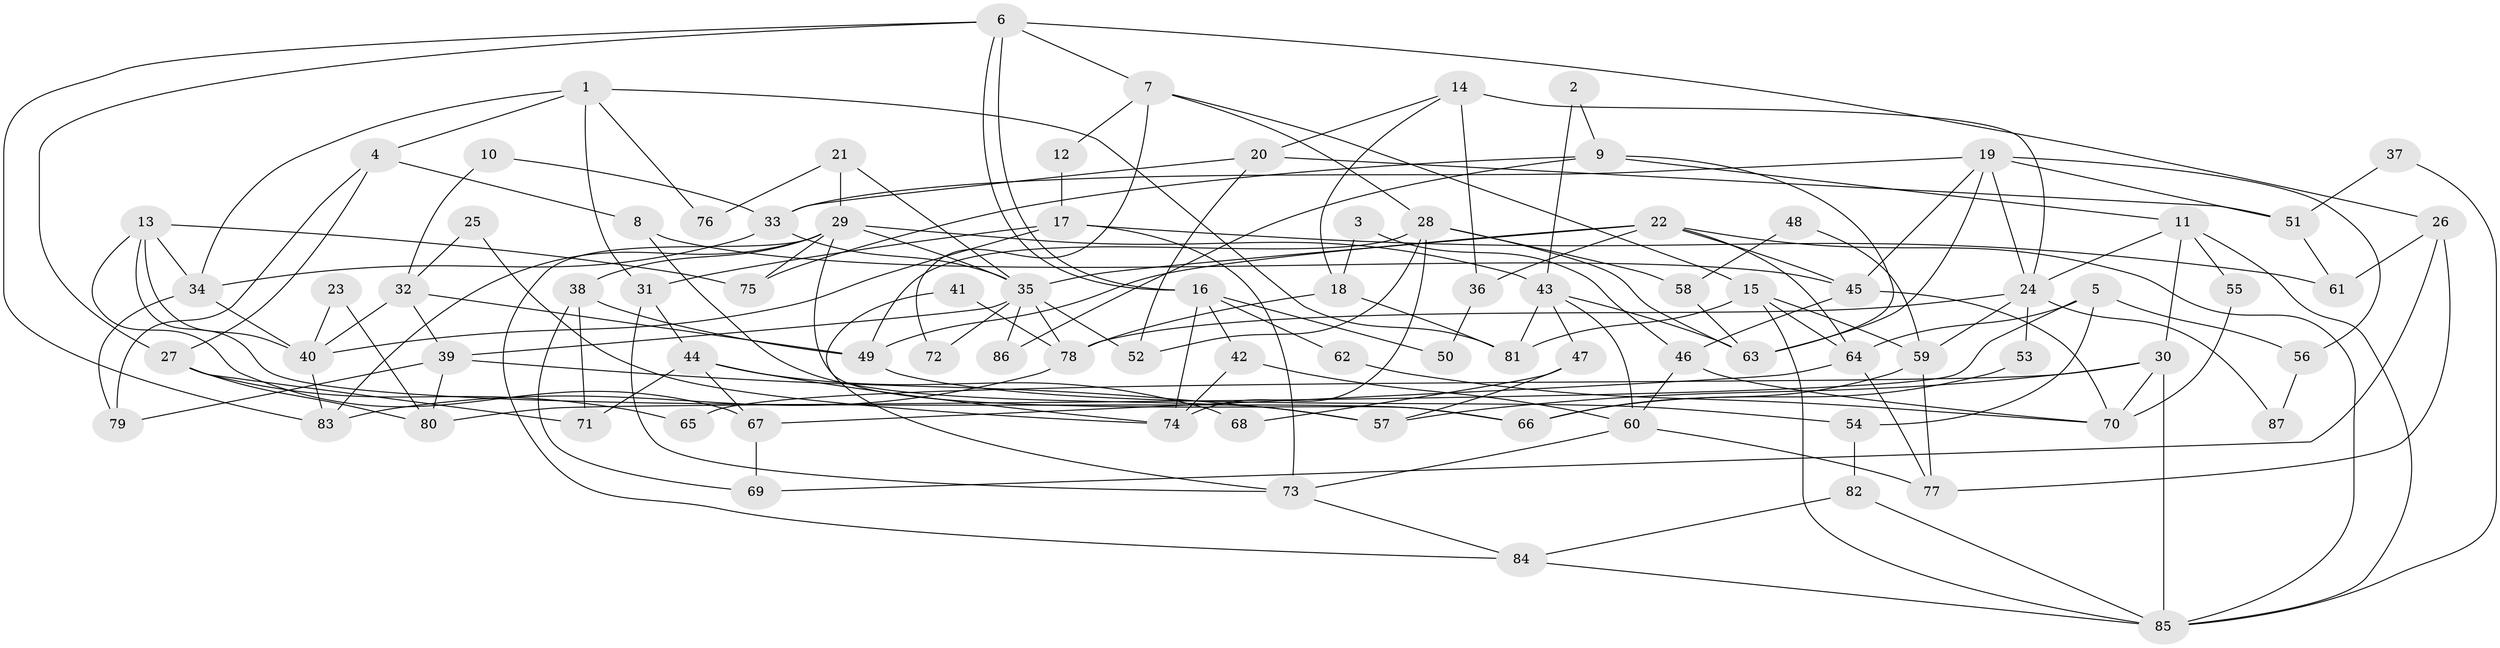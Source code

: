 // coarse degree distribution, {4: 0.15555555555555556, 7: 0.06666666666666667, 3: 0.15555555555555556, 5: 0.15555555555555556, 6: 0.044444444444444446, 10: 0.022222222222222223, 13: 0.022222222222222223, 11: 0.022222222222222223, 2: 0.24444444444444444, 17: 0.022222222222222223, 8: 0.044444444444444446, 9: 0.044444444444444446}
// Generated by graph-tools (version 1.1) at 2025/43/03/06/25 01:43:20]
// undirected, 87 vertices, 174 edges
graph export_dot {
graph [start="1"]
  node [color=gray90,style=filled];
  1;
  2;
  3;
  4;
  5;
  6;
  7;
  8;
  9;
  10;
  11;
  12;
  13;
  14;
  15;
  16;
  17;
  18;
  19;
  20;
  21;
  22;
  23;
  24;
  25;
  26;
  27;
  28;
  29;
  30;
  31;
  32;
  33;
  34;
  35;
  36;
  37;
  38;
  39;
  40;
  41;
  42;
  43;
  44;
  45;
  46;
  47;
  48;
  49;
  50;
  51;
  52;
  53;
  54;
  55;
  56;
  57;
  58;
  59;
  60;
  61;
  62;
  63;
  64;
  65;
  66;
  67;
  68;
  69;
  70;
  71;
  72;
  73;
  74;
  75;
  76;
  77;
  78;
  79;
  80;
  81;
  82;
  83;
  84;
  85;
  86;
  87;
  1 -- 81;
  1 -- 4;
  1 -- 31;
  1 -- 34;
  1 -- 76;
  2 -- 43;
  2 -- 9;
  3 -- 18;
  3 -- 46;
  4 -- 27;
  4 -- 79;
  4 -- 8;
  5 -- 80;
  5 -- 64;
  5 -- 54;
  5 -- 56;
  6 -- 16;
  6 -- 16;
  6 -- 83;
  6 -- 7;
  6 -- 26;
  6 -- 27;
  7 -- 28;
  7 -- 12;
  7 -- 15;
  7 -- 72;
  8 -- 57;
  8 -- 45;
  9 -- 11;
  9 -- 63;
  9 -- 75;
  9 -- 86;
  10 -- 33;
  10 -- 32;
  11 -- 85;
  11 -- 24;
  11 -- 30;
  11 -- 55;
  12 -- 17;
  13 -- 75;
  13 -- 34;
  13 -- 40;
  13 -- 66;
  13 -- 67;
  14 -- 18;
  14 -- 24;
  14 -- 20;
  14 -- 36;
  15 -- 59;
  15 -- 64;
  15 -- 81;
  15 -- 85;
  16 -- 74;
  16 -- 42;
  16 -- 50;
  16 -- 62;
  17 -- 73;
  17 -- 61;
  17 -- 31;
  17 -- 40;
  18 -- 81;
  18 -- 78;
  19 -- 33;
  19 -- 45;
  19 -- 24;
  19 -- 51;
  19 -- 56;
  19 -- 63;
  20 -- 52;
  20 -- 33;
  20 -- 51;
  21 -- 35;
  21 -- 29;
  21 -- 76;
  22 -- 45;
  22 -- 35;
  22 -- 36;
  22 -- 49;
  22 -- 64;
  22 -- 85;
  23 -- 80;
  23 -- 40;
  24 -- 78;
  24 -- 53;
  24 -- 59;
  24 -- 87;
  25 -- 32;
  25 -- 74;
  26 -- 77;
  26 -- 61;
  26 -- 69;
  27 -- 71;
  27 -- 65;
  27 -- 80;
  28 -- 74;
  28 -- 49;
  28 -- 52;
  28 -- 58;
  28 -- 63;
  29 -- 38;
  29 -- 84;
  29 -- 35;
  29 -- 43;
  29 -- 66;
  29 -- 75;
  29 -- 83;
  30 -- 85;
  30 -- 57;
  30 -- 65;
  30 -- 70;
  31 -- 44;
  31 -- 73;
  32 -- 49;
  32 -- 40;
  32 -- 39;
  33 -- 34;
  33 -- 35;
  34 -- 40;
  34 -- 79;
  35 -- 39;
  35 -- 52;
  35 -- 72;
  35 -- 78;
  35 -- 86;
  36 -- 50;
  37 -- 85;
  37 -- 51;
  38 -- 49;
  38 -- 69;
  38 -- 71;
  39 -- 57;
  39 -- 79;
  39 -- 80;
  40 -- 83;
  41 -- 73;
  41 -- 78;
  42 -- 60;
  42 -- 74;
  43 -- 63;
  43 -- 47;
  43 -- 60;
  43 -- 81;
  44 -- 67;
  44 -- 68;
  44 -- 71;
  44 -- 74;
  45 -- 46;
  45 -- 70;
  46 -- 60;
  46 -- 70;
  47 -- 57;
  47 -- 68;
  48 -- 58;
  48 -- 59;
  49 -- 54;
  51 -- 61;
  53 -- 66;
  54 -- 82;
  55 -- 70;
  56 -- 87;
  58 -- 63;
  59 -- 66;
  59 -- 77;
  60 -- 77;
  60 -- 73;
  62 -- 70;
  64 -- 67;
  64 -- 77;
  67 -- 69;
  73 -- 84;
  78 -- 83;
  82 -- 85;
  82 -- 84;
  84 -- 85;
}
